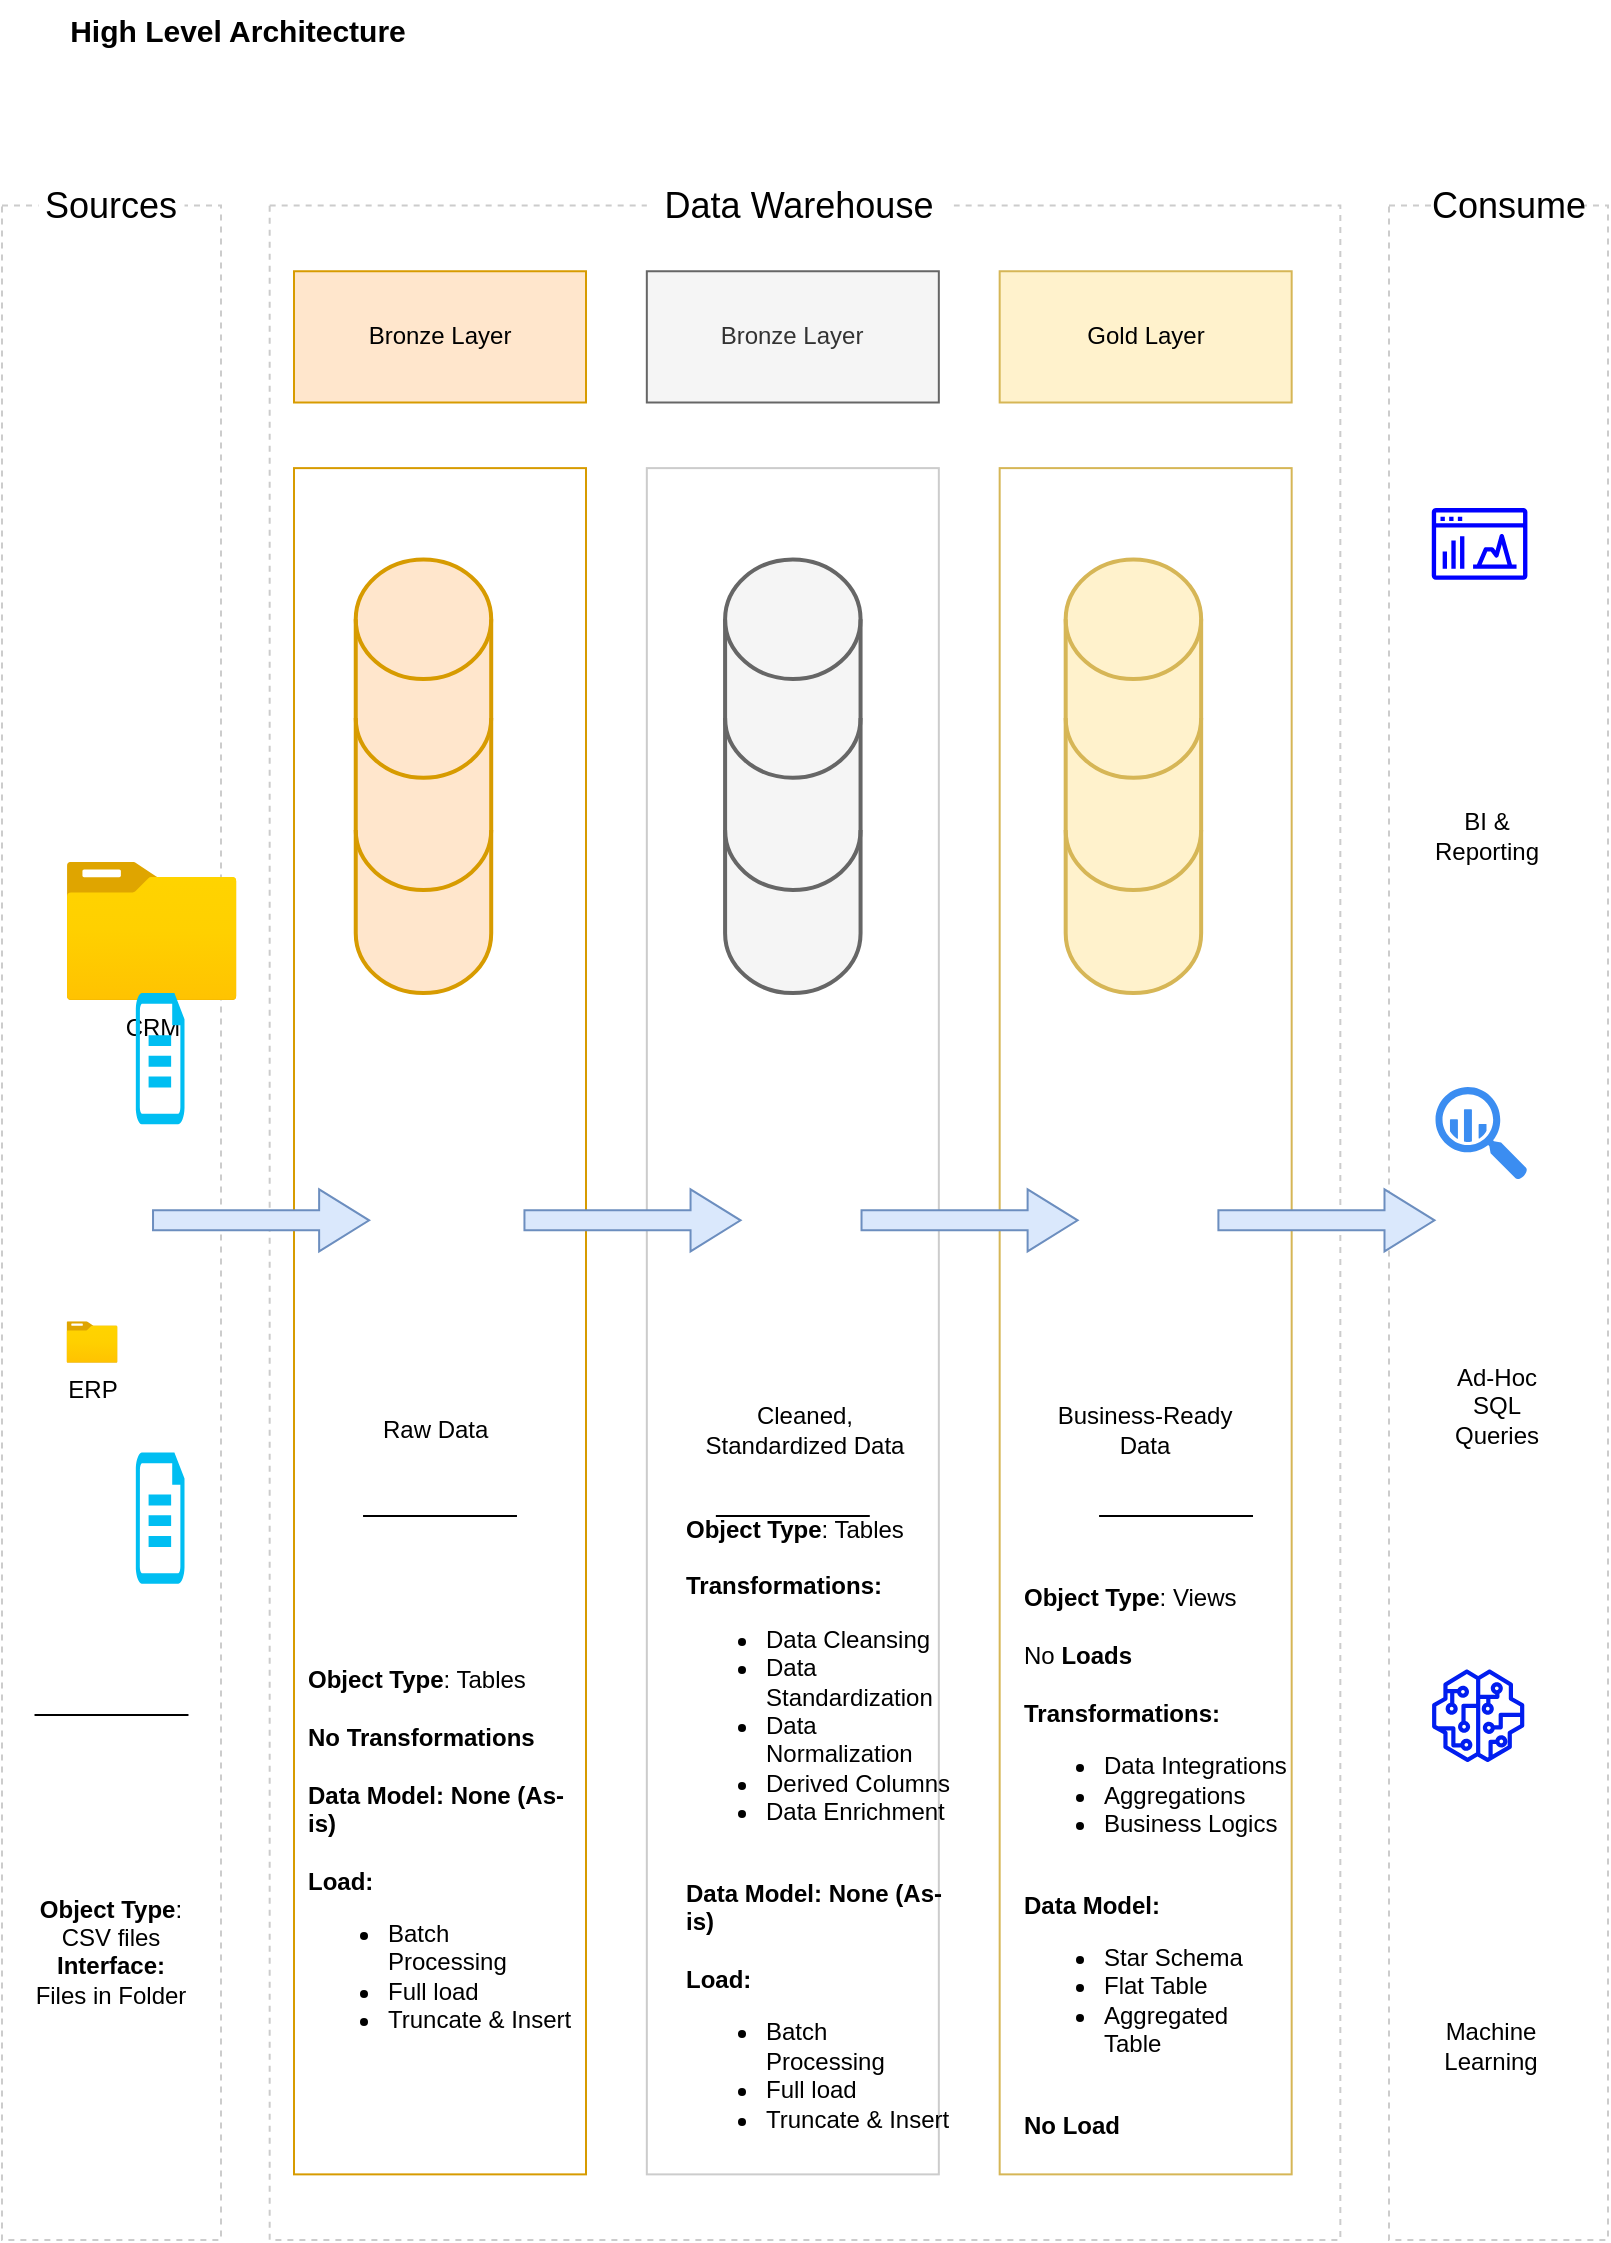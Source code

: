 <mxfile version="26.0.13" pages="2">
  <diagram name="Page-1" id="F-HoMVkHEqDCR95GHNdZ">
    <mxGraphModel dx="954" dy="605" grid="1" gridSize="10" guides="1" tooltips="1" connect="1" arrows="1" fold="1" page="1" pageScale="1" pageWidth="827" pageHeight="1169" math="0" shadow="0">
      <root>
        <mxCell id="0" />
        <mxCell id="1" parent="0" />
        <mxCell id="s8z5biefDG6QMYXTwjKH-2" value="&lt;b&gt;&lt;font style=&quot;font-size: 15px;&quot;&gt;High Level Architecture&lt;/font&gt;&lt;/b&gt;" style="text;html=1;align=center;verticalAlign=middle;whiteSpace=wrap;rounded=0;" parent="1" vertex="1">
          <mxGeometry x="45" y="10" width="180" height="30" as="geometry" />
        </mxCell>
        <mxCell id="s8z5biefDG6QMYXTwjKH-29" value="" style="group" parent="1" vertex="1" connectable="0">
          <mxGeometry x="17" y="80" width="803" height="1050" as="geometry" />
        </mxCell>
        <mxCell id="s8z5biefDG6QMYXTwjKH-3" value="" style="rounded=0;whiteSpace=wrap;html=1;fillColor=none;dashed=1;strokeColor=#CCCCCC;movable=1;resizable=1;rotatable=1;deletable=1;editable=1;locked=0;connectable=1;" parent="s8z5biefDG6QMYXTwjKH-29" vertex="1">
          <mxGeometry y="32.812" width="109.5" height="1017.188" as="geometry" />
        </mxCell>
        <mxCell id="s8z5biefDG6QMYXTwjKH-4" value="Sources" style="rounded=0;whiteSpace=wrap;html=1;fillColor=default;strokeColor=none;movable=1;resizable=1;rotatable=1;deletable=1;editable=1;locked=0;connectable=1;fontSize=18;" parent="s8z5biefDG6QMYXTwjKH-29" vertex="1">
          <mxGeometry x="18.25" width="73" height="65.625" as="geometry" />
        </mxCell>
        <mxCell id="s8z5biefDG6QMYXTwjKH-5" value="" style="rounded=0;whiteSpace=wrap;html=1;fillColor=none;dashed=1;strokeColor=#CCCCCC;movable=1;resizable=1;rotatable=1;deletable=1;editable=1;locked=0;connectable=1;" parent="s8z5biefDG6QMYXTwjKH-29" vertex="1">
          <mxGeometry x="133.833" y="32.812" width="535.333" height="1017.188" as="geometry" />
        </mxCell>
        <mxCell id="s8z5biefDG6QMYXTwjKH-6" value="Data Warehouse" style="rounded=0;whiteSpace=wrap;html=1;fillColor=default;strokeColor=none;movable=1;resizable=1;rotatable=1;deletable=1;editable=1;locked=0;connectable=1;fontSize=18;" parent="s8z5biefDG6QMYXTwjKH-29" vertex="1">
          <mxGeometry x="322.419" width="153.432" height="65.625" as="geometry" />
        </mxCell>
        <mxCell id="s8z5biefDG6QMYXTwjKH-11" value="" style="rounded=0;whiteSpace=wrap;html=1;fillColor=none;dashed=1;strokeColor=#CCCCCC;movable=1;resizable=1;rotatable=1;deletable=1;editable=1;locked=0;connectable=1;" parent="s8z5biefDG6QMYXTwjKH-29" vertex="1">
          <mxGeometry x="693.5" y="32.812" width="109.5" height="1017.188" as="geometry" />
        </mxCell>
        <mxCell id="s8z5biefDG6QMYXTwjKH-12" value="Consume" style="rounded=0;whiteSpace=wrap;html=1;fillColor=default;strokeColor=none;movable=1;resizable=1;rotatable=1;deletable=1;editable=1;locked=0;connectable=1;fontSize=18;" parent="s8z5biefDG6QMYXTwjKH-29" vertex="1">
          <mxGeometry x="716.754" width="73" height="65.625" as="geometry" />
        </mxCell>
        <mxCell id="s8z5biefDG6QMYXTwjKH-13" value="Bronze Layer" style="rounded=0;whiteSpace=wrap;html=1;fillColor=#ffe6cc;strokeColor=#d79b00;movable=1;resizable=1;rotatable=1;deletable=1;editable=1;locked=0;connectable=1;" parent="s8z5biefDG6QMYXTwjKH-29" vertex="1">
          <mxGeometry x="146" y="65.625" width="146" height="65.625" as="geometry" />
        </mxCell>
        <mxCell id="s8z5biefDG6QMYXTwjKH-14" value="" style="rounded=0;whiteSpace=wrap;html=1;fillColor=none;strokeColor=#d79b00;movable=1;resizable=1;rotatable=1;deletable=1;editable=1;locked=0;connectable=1;" parent="s8z5biefDG6QMYXTwjKH-29" vertex="1">
          <mxGeometry x="146" y="164.062" width="146" height="853.125" as="geometry" />
        </mxCell>
        <mxCell id="s8z5biefDG6QMYXTwjKH-15" value="Bronze Layer" style="rounded=0;whiteSpace=wrap;html=1;fillColor=#f5f5f5;strokeColor=#666666;fontColor=#333333;movable=1;resizable=1;rotatable=1;deletable=1;editable=1;locked=0;connectable=1;" parent="s8z5biefDG6QMYXTwjKH-29" vertex="1">
          <mxGeometry x="322.417" y="65.625" width="146" height="65.625" as="geometry" />
        </mxCell>
        <mxCell id="s8z5biefDG6QMYXTwjKH-16" value="" style="rounded=0;whiteSpace=wrap;html=1;fillColor=none;strokeColor=light-dark(#CCCCCC,#959595);fontColor=#333333;movable=1;resizable=1;rotatable=1;deletable=1;editable=1;locked=0;connectable=1;" parent="s8z5biefDG6QMYXTwjKH-29" vertex="1">
          <mxGeometry x="322.417" y="164.062" width="146" height="853.125" as="geometry" />
        </mxCell>
        <mxCell id="s8z5biefDG6QMYXTwjKH-17" value="Gold Layer" style="rounded=0;whiteSpace=wrap;html=1;fillColor=#fff2cc;strokeColor=#d6b656;movable=1;resizable=1;rotatable=1;deletable=1;editable=1;locked=0;connectable=1;" parent="s8z5biefDG6QMYXTwjKH-29" vertex="1">
          <mxGeometry x="498.833" y="65.625" width="146" height="65.625" as="geometry" />
        </mxCell>
        <mxCell id="s8z5biefDG6QMYXTwjKH-18" value="" style="rounded=0;whiteSpace=wrap;html=1;fillColor=none;strokeColor=#d6b656;movable=1;resizable=1;rotatable=1;deletable=1;editable=1;locked=0;connectable=1;" parent="s8z5biefDG6QMYXTwjKH-29" vertex="1">
          <mxGeometry x="498.833" y="164.062" width="146" height="853.125" as="geometry" />
        </mxCell>
        <mxCell id="s8z5biefDG6QMYXTwjKH-19" value="CRM" style="image;aspect=fixed;html=1;points=[];align=center;fontSize=12;image=img/lib/azure2/general/Folder_Blank.svg;movable=1;resizable=1;rotatable=1;deletable=1;editable=1;locked=0;connectable=1;" parent="s8z5biefDG6QMYXTwjKH-29" vertex="1">
          <mxGeometry x="32.27" y="360.94" width="85.09" height="69.06" as="geometry" />
        </mxCell>
        <mxCell id="s8z5biefDG6QMYXTwjKH-20" value="" style="verticalLabelPosition=bottom;html=1;verticalAlign=top;align=center;strokeColor=none;fillColor=#00BEF2;shape=mxgraph.azure.cloud_services_configuration_file;pointerEvents=1;movable=1;resizable=1;rotatable=1;deletable=1;editable=1;locked=0;connectable=1;" parent="s8z5biefDG6QMYXTwjKH-29" vertex="1">
          <mxGeometry x="66.917" y="426.562" width="24.333" height="65.625" as="geometry" />
        </mxCell>
        <mxCell id="s8z5biefDG6QMYXTwjKH-22" value="ERP" style="image;aspect=fixed;html=1;points=[];align=center;fontSize=12;image=img/lib/azure2/general/Folder_Blank.svg;movable=1;resizable=1;rotatable=1;deletable=1;editable=1;locked=0;connectable=1;" parent="s8z5biefDG6QMYXTwjKH-29" vertex="1">
          <mxGeometry x="32.266" y="590.625" width="25.503" height="20.7" as="geometry" />
        </mxCell>
        <mxCell id="s8z5biefDG6QMYXTwjKH-23" value="" style="verticalLabelPosition=bottom;html=1;verticalAlign=top;align=center;strokeColor=none;fillColor=#00BEF2;shape=mxgraph.azure.cloud_services_configuration_file;pointerEvents=1;movable=1;resizable=1;rotatable=1;deletable=1;editable=1;locked=0;connectable=1;" parent="s8z5biefDG6QMYXTwjKH-29" vertex="1">
          <mxGeometry x="66.917" y="656.25" width="24.333" height="65.625" as="geometry" />
        </mxCell>
        <mxCell id="s8z5biefDG6QMYXTwjKH-24" value="" style="endArrow=none;html=1;rounded=0;fontSize=12;startSize=8;endSize=8;curved=1;movable=1;resizable=1;rotatable=1;deletable=1;editable=1;locked=0;connectable=1;" parent="s8z5biefDG6QMYXTwjKH-29" edge="1">
          <mxGeometry width="50" height="50" relative="1" as="geometry">
            <mxPoint x="16.267" y="787.5" as="sourcePoint" />
            <mxPoint x="93.233" y="787.5" as="targetPoint" />
          </mxGeometry>
        </mxCell>
        <mxCell id="s8z5biefDG6QMYXTwjKH-28" value="&lt;b&gt;Object Type&lt;/b&gt;: CSV files&lt;br&gt;&lt;b&gt;Interface:&lt;/b&gt; &lt;br&gt;Files in Folder&lt;br&gt;&lt;div&gt;&lt;br&gt;&lt;/div&gt;" style="text;html=1;align=center;verticalAlign=middle;whiteSpace=wrap;rounded=0;movable=1;resizable=1;rotatable=1;deletable=1;editable=1;locked=0;connectable=1;" parent="s8z5biefDG6QMYXTwjKH-29" vertex="1">
          <mxGeometry x="12.164" y="820.312" width="85.168" height="185.938" as="geometry" />
        </mxCell>
        <mxCell id="s8z5biefDG6QMYXTwjKH-32" value="" style="html=1;verticalLabelPosition=bottom;align=center;labelBackgroundColor=#ffffff;verticalAlign=top;strokeWidth=2;strokeColor=#d6b656;shadow=0;dashed=0;shape=mxgraph.ios7.icons.data;fillColor=#fff2cc;" parent="s8z5biefDG6QMYXTwjKH-29" vertex="1">
          <mxGeometry x="531.841" y="209.703" width="67.734" height="216.859" as="geometry" />
        </mxCell>
        <mxCell id="s8z5biefDG6QMYXTwjKH-35" value="" style="shape=flexArrow;endArrow=classic;html=1;rounded=0;fontSize=12;startSize=8;endSize=8;curved=1;fillColor=#dae8fc;strokeColor=#6c8ebf;" parent="s8z5biefDG6QMYXTwjKH-29" edge="1">
          <mxGeometry width="50" height="50" relative="1" as="geometry">
            <mxPoint x="75.016" y="540.181" as="sourcePoint" />
            <mxPoint x="184.065" y="540.181" as="targetPoint" />
          </mxGeometry>
        </mxCell>
        <mxCell id="s8z5biefDG6QMYXTwjKH-36" value="" style="shape=flexArrow;endArrow=classic;html=1;rounded=0;fontSize=12;startSize=8;endSize=8;curved=1;fillColor=#dae8fc;strokeColor=#6c8ebf;" parent="s8z5biefDG6QMYXTwjKH-29" edge="1">
          <mxGeometry width="50" height="50" relative="1" as="geometry">
            <mxPoint x="260.727" y="540.181" as="sourcePoint" />
            <mxPoint x="369.777" y="540.181" as="targetPoint" />
          </mxGeometry>
        </mxCell>
        <mxCell id="s8z5biefDG6QMYXTwjKH-37" value="" style="shape=flexArrow;endArrow=classic;html=1;rounded=0;fontSize=12;startSize=8;endSize=8;curved=1;fillColor=#dae8fc;strokeColor=#6c8ebf;" parent="s8z5biefDG6QMYXTwjKH-29" edge="1">
          <mxGeometry width="50" height="50" relative="1" as="geometry">
            <mxPoint x="429.258" y="540.181" as="sourcePoint" />
            <mxPoint x="538.307" y="540.181" as="targetPoint" />
          </mxGeometry>
        </mxCell>
        <mxCell id="s8z5biefDG6QMYXTwjKH-38" value="" style="shape=flexArrow;endArrow=classic;html=1;rounded=0;fontSize=12;startSize=8;endSize=8;curved=1;fillColor=#dae8fc;strokeColor=#6c8ebf;" parent="s8z5biefDG6QMYXTwjKH-29" edge="1">
          <mxGeometry width="50" height="50" relative="1" as="geometry">
            <mxPoint x="607.702" y="540.181" as="sourcePoint" />
            <mxPoint x="716.752" y="540.181" as="targetPoint" />
          </mxGeometry>
        </mxCell>
        <mxCell id="s8z5biefDG6QMYXTwjKH-39" value="Raw Data&amp;nbsp;" style="text;html=1;align=center;verticalAlign=middle;whiteSpace=wrap;rounded=0;" parent="s8z5biefDG6QMYXTwjKH-29" vertex="1">
          <mxGeometry x="189.26" y="612.5" width="59.481" height="65.625" as="geometry" />
        </mxCell>
        <mxCell id="s8z5biefDG6QMYXTwjKH-40" value="Cleaned, Standardized Data" style="text;html=1;align=center;verticalAlign=middle;whiteSpace=wrap;rounded=0;" parent="s8z5biefDG6QMYXTwjKH-29" vertex="1">
          <mxGeometry x="346.975" y="612.5" width="109.049" height="65.625" as="geometry" />
        </mxCell>
        <mxCell id="s8z5biefDG6QMYXTwjKH-41" value="Business-Ready Data" style="text;html=1;align=center;verticalAlign=middle;whiteSpace=wrap;rounded=0;" parent="s8z5biefDG6QMYXTwjKH-29" vertex="1">
          <mxGeometry x="517.31" y="612.5" width="109.049" height="65.625" as="geometry" />
        </mxCell>
        <mxCell id="s8z5biefDG6QMYXTwjKH-42" value="" style="endArrow=none;html=1;rounded=0;fontSize=12;startSize=8;endSize=8;curved=1;movable=1;resizable=1;rotatable=1;deletable=1;editable=1;locked=0;connectable=1;" parent="s8z5biefDG6QMYXTwjKH-29" edge="1">
          <mxGeometry width="50" height="50" relative="1" as="geometry">
            <mxPoint x="180.521" y="688.024" as="sourcePoint" />
            <mxPoint x="257.488" y="688.024" as="targetPoint" />
          </mxGeometry>
        </mxCell>
        <mxCell id="s8z5biefDG6QMYXTwjKH-43" value="" style="endArrow=none;html=1;rounded=0;fontSize=12;startSize=8;endSize=8;curved=1;movable=1;resizable=1;rotatable=1;deletable=1;editable=1;locked=0;connectable=1;" parent="s8z5biefDG6QMYXTwjKH-29" edge="1">
          <mxGeometry width="50" height="50" relative="1" as="geometry">
            <mxPoint x="356.931" y="688.024" as="sourcePoint" />
            <mxPoint x="433.897" y="688.024" as="targetPoint" />
          </mxGeometry>
        </mxCell>
        <mxCell id="s8z5biefDG6QMYXTwjKH-44" value="" style="endArrow=none;html=1;rounded=0;fontSize=12;startSize=8;endSize=8;curved=1;movable=1;resizable=1;rotatable=1;deletable=1;editable=1;locked=0;connectable=1;" parent="s8z5biefDG6QMYXTwjKH-29" edge="1">
          <mxGeometry width="50" height="50" relative="1" as="geometry">
            <mxPoint x="548.54" y="688.024" as="sourcePoint" />
            <mxPoint x="625.506" y="688.024" as="targetPoint" />
          </mxGeometry>
        </mxCell>
        <mxCell id="s8z5biefDG6QMYXTwjKH-45" value="&lt;div style=&quot;text-align: left;&quot;&gt;&lt;div&gt;&lt;b style=&quot;background-color: transparent; color: light-dark(rgb(0, 0, 0), rgb(255, 255, 255));&quot;&gt;Object Type&lt;/b&gt;&lt;span style=&quot;background-color: transparent; color: light-dark(rgb(0, 0, 0), rgb(255, 255, 255));&quot;&gt;: Tables&lt;br&gt;&lt;br&gt;&lt;b&gt;No Transformations&lt;br&gt;&lt;br&gt;Data Model: None (As-is)&lt;/b&gt;&lt;/span&gt;&lt;/div&gt;&lt;div&gt;&lt;span style=&quot;background-color: transparent; color: light-dark(rgb(0, 0, 0), rgb(255, 255, 255));&quot;&gt;&lt;b&gt;&lt;br&gt;Load:&lt;br&gt;&lt;/b&gt;&lt;/span&gt;&lt;/div&gt;&lt;ul&gt;&lt;li&gt;&lt;span style=&quot;background-color: transparent; color: light-dark(rgb(0, 0, 0), rgb(255, 255, 255)); text-align: center;&quot;&gt;Batch Processing&lt;/span&gt;&lt;/li&gt;&lt;li&gt;&lt;span style=&quot;background-color: transparent;&quot;&gt;Full load&lt;/span&gt;&lt;/li&gt;&lt;li&gt;&lt;span style=&quot;background-color: transparent;&quot;&gt;Truncate &amp;amp; Insert&lt;/span&gt;&lt;/li&gt;&lt;/ul&gt;&lt;div&gt;&lt;br style=&quot;text-align: center;&quot;&gt;&lt;/div&gt;&lt;/div&gt;" style="text;html=1;align=center;verticalAlign=middle;whiteSpace=wrap;rounded=0;movable=1;resizable=1;rotatable=1;deletable=1;editable=1;locked=0;connectable=1;" parent="s8z5biefDG6QMYXTwjKH-29" vertex="1">
          <mxGeometry x="151.615" y="743.754" width="134.778" height="249.181" as="geometry" />
        </mxCell>
        <mxCell id="s8z5biefDG6QMYXTwjKH-113" value="&lt;div style=&quot;text-align: left;&quot;&gt;&lt;div&gt;&lt;b style=&quot;background-color: transparent; color: light-dark(rgb(0, 0, 0), rgb(255, 255, 255));&quot;&gt;Object Type&lt;/b&gt;&lt;span style=&quot;background-color: transparent; color: light-dark(rgb(0, 0, 0), rgb(255, 255, 255));&quot;&gt;: Tables&lt;br&gt;&lt;br&gt;&lt;/span&gt;&lt;span style=&quot;background-color: transparent; color: light-dark(rgb(0, 0, 0), rgb(255, 255, 255));&quot;&gt;&lt;b&gt;Transformations:&lt;/b&gt;&lt;br&gt;&lt;ul style=&quot;&quot;&gt;&lt;li style=&quot;&quot;&gt;Data Cleansing&lt;br&gt;&lt;/li&gt;&lt;li style=&quot;&quot;&gt;Data Standardization&lt;/li&gt;&lt;li style=&quot;&quot;&gt;Data Normalization&lt;/li&gt;&lt;li style=&quot;&quot;&gt;Derived Columns&lt;/li&gt;&lt;li style=&quot;&quot;&gt;Data Enrichment&lt;/li&gt;&lt;/ul&gt;&lt;/span&gt;&lt;span style=&quot;background-color: transparent; color: light-dark(rgb(0, 0, 0), rgb(255, 255, 255));&quot;&gt;&lt;b&gt;&lt;br&gt;Data Model: None (As-is)&lt;/b&gt;&lt;/span&gt;&lt;/div&gt;&lt;div&gt;&lt;span style=&quot;background-color: transparent; color: light-dark(rgb(0, 0, 0), rgb(255, 255, 255));&quot;&gt;&lt;b&gt;&lt;br&gt;Load:&lt;br&gt;&lt;/b&gt;&lt;/span&gt;&lt;/div&gt;&lt;ul&gt;&lt;li&gt;&lt;span style=&quot;background-color: transparent; color: light-dark(rgb(0, 0, 0), rgb(255, 255, 255)); text-align: center;&quot;&gt;Batch Processing&lt;/span&gt;&lt;/li&gt;&lt;li&gt;&lt;span style=&quot;background-color: transparent;&quot;&gt;Full load&lt;/span&gt;&lt;/li&gt;&lt;li&gt;&lt;span style=&quot;background-color: transparent;&quot;&gt;Truncate &amp;amp; Insert&lt;/span&gt;&lt;/li&gt;&lt;/ul&gt;&lt;div&gt;&lt;br style=&quot;text-align: center;&quot;&gt;&lt;/div&gt;&lt;/div&gt;" style="text;html=1;align=center;verticalAlign=middle;whiteSpace=wrap;rounded=0;movable=1;resizable=1;rotatable=1;deletable=1;editable=1;locked=0;connectable=1;" parent="s8z5biefDG6QMYXTwjKH-29" vertex="1">
          <mxGeometry x="341.075" y="730.435" width="134.778" height="249.181" as="geometry" />
        </mxCell>
        <mxCell id="s8z5biefDG6QMYXTwjKH-114" value="&lt;div style=&quot;text-align: left;&quot;&gt;&lt;div&gt;&lt;b style=&quot;background-color: transparent; color: light-dark(rgb(0, 0, 0), rgb(255, 255, 255));&quot;&gt;Object Type&lt;/b&gt;&lt;span style=&quot;background-color: transparent; color: light-dark(rgb(0, 0, 0), rgb(255, 255, 255));&quot;&gt;: Views&lt;br&gt;&lt;br&gt;No &lt;b&gt;Loads&lt;/b&gt;&lt;br&gt;&lt;br&gt;&lt;b&gt;Transformations:&lt;/b&gt;&lt;/span&gt;&lt;div&gt;&lt;ul&gt;&lt;li&gt;Data Integrations&lt;/li&gt;&lt;li&gt;&lt;span style=&quot;background-color: transparent; color: light-dark(rgb(0, 0, 0), rgb(255, 255, 255));&quot;&gt;Aggregations&lt;/span&gt;&lt;/li&gt;&lt;li&gt;&lt;span style=&quot;background-color: transparent; color: light-dark(rgb(0, 0, 0), rgb(255, 255, 255));&quot;&gt;Business Logics&lt;/span&gt;&lt;/li&gt;&lt;/ul&gt;&lt;/div&gt;&lt;span style=&quot;background-color: transparent; color: light-dark(rgb(0, 0, 0), rgb(255, 255, 255));&quot;&gt;&lt;br&gt;&lt;b&gt;Data Model:&amp;nbsp;&lt;/b&gt;&lt;br&gt;&lt;ul style=&quot;&quot;&gt;&lt;li style=&quot;&quot;&gt;Star Schema&lt;/li&gt;&lt;li style=&quot;&quot;&gt;Flat Table&lt;/li&gt;&lt;li style=&quot;&quot;&gt;Aggregated Table&lt;/li&gt;&lt;/ul&gt;&lt;/span&gt;&lt;b style=&quot;background-color: transparent; color: light-dark(rgb(0, 0, 0), rgb(255, 255, 255));&quot;&gt;&lt;br&gt;No Load&lt;/b&gt;&lt;/div&gt;&lt;div&gt;&lt;br style=&quot;text-align: center;&quot;&gt;&lt;/div&gt;&lt;/div&gt;" style="text;html=1;align=center;verticalAlign=middle;whiteSpace=wrap;rounded=0;movable=1;resizable=1;rotatable=1;deletable=1;editable=1;locked=0;connectable=1;" parent="s8z5biefDG6QMYXTwjKH-29" vertex="1">
          <mxGeometry x="510.056" y="743.754" width="134.778" height="249.181" as="geometry" />
        </mxCell>
        <mxCell id="s8z5biefDG6QMYXTwjKH-116" value="" style="sketch=0;html=1;aspect=fixed;strokeColor=none;shadow=0;fillColor=#3B8DF1;verticalAlign=top;labelPosition=center;verticalLabelPosition=bottom;shape=mxgraph.gcp2.big_query" parent="s8z5biefDG6QMYXTwjKH-29" vertex="1">
          <mxGeometry x="716.753" y="473.527" width="45.97" height="46.435" as="geometry" />
        </mxCell>
        <mxCell id="s8z5biefDG6QMYXTwjKH-117" value="" style="sketch=0;outlineConnect=0;fontColor=#232F3E;gradientColor=none;fillColor=light-dark(#011def, #0e9d86);strokeColor=none;dashed=0;verticalLabelPosition=bottom;verticalAlign=top;align=center;html=1;fontSize=12;fontStyle=0;aspect=fixed;pointerEvents=1;shape=mxgraph.aws4.sagemaker_model;" parent="s8z5biefDG6QMYXTwjKH-29" vertex="1">
          <mxGeometry x="714.873" y="764.674" width="46.435" height="46.435" as="geometry" />
        </mxCell>
        <mxCell id="s8z5biefDG6QMYXTwjKH-118" value="Ad-Hoc&lt;br&gt;SQL Queries" style="text;html=1;align=center;verticalAlign=middle;whiteSpace=wrap;rounded=0;" parent="s8z5biefDG6QMYXTwjKH-29" vertex="1">
          <mxGeometry x="719.526" y="592.873" width="55.464" height="79.891" as="geometry" />
        </mxCell>
        <mxCell id="s8z5biefDG6QMYXTwjKH-119" value="Machine Learning" style="text;html=1;align=center;verticalAlign=middle;whiteSpace=wrap;rounded=0;" parent="s8z5biefDG6QMYXTwjKH-29" vertex="1">
          <mxGeometry x="716.753" y="913.043" width="55.464" height="79.891" as="geometry" />
        </mxCell>
        <mxCell id="s8z5biefDG6QMYXTwjKH-120" value="" style="sketch=0;outlineConnect=0;fillColor=#0000FF;strokeColor=#0000FF;dashed=0;verticalLabelPosition=bottom;verticalAlign=top;align=center;html=1;fontSize=12;fontStyle=0;aspect=fixed;pointerEvents=1;shape=mxgraph.aws4.opensearch_dashboards;" parent="s8z5biefDG6QMYXTwjKH-29" vertex="1">
          <mxGeometry x="714.873" y="183.853" width="47.828" height="36.177" as="geometry" />
        </mxCell>
        <mxCell id="s8z5biefDG6QMYXTwjKH-121" value="BI &amp;amp; Reporting" style="text;html=1;align=center;verticalAlign=middle;whiteSpace=wrap;rounded=0;" parent="s8z5biefDG6QMYXTwjKH-29" vertex="1">
          <mxGeometry x="714.873" y="308.152" width="55.464" height="79.891" as="geometry" />
        </mxCell>
        <mxCell id="s8z5biefDG6QMYXTwjKH-122" value="" style="html=1;verticalLabelPosition=bottom;align=center;labelBackgroundColor=#ffffff;verticalAlign=top;strokeWidth=2;strokeColor=#666666;shadow=0;dashed=0;shape=mxgraph.ios7.icons.data;fillColor=#f5f5f5;fontColor=#333333;" parent="s8z5biefDG6QMYXTwjKH-29" vertex="1">
          <mxGeometry x="361.547" y="209.703" width="67.734" height="216.859" as="geometry" />
        </mxCell>
        <mxCell id="s8z5biefDG6QMYXTwjKH-165" value="" style="html=1;verticalLabelPosition=bottom;align=center;labelBackgroundColor=#ffffff;verticalAlign=top;strokeWidth=2;strokeColor=#d79b00;shadow=0;dashed=0;shape=mxgraph.ios7.icons.data;fillColor=#ffe6cc;" parent="s8z5biefDG6QMYXTwjKH-29" vertex="1">
          <mxGeometry x="176.87" y="209.703" width="67.734" height="216.859" as="geometry" />
        </mxCell>
      </root>
    </mxGraphModel>
  </diagram>
  <diagram id="vmH_kFTm8W_m170rdrZO" name="Page-2">
    <mxGraphModel dx="954" dy="1005" grid="1" gridSize="10" guides="1" tooltips="1" connect="1" arrows="1" fold="1" page="0" pageScale="1" pageWidth="827" pageHeight="1169" math="0" shadow="0">
      <root>
        <mxCell id="0" />
        <mxCell id="1" parent="0" />
        <mxCell id="HAjjA8nVJgZdTjYWs5Xh-2" value="" style="shape=image;verticalLabelPosition=bottom;labelBackgroundColor=default;verticalAlign=top;aspect=fixed;imageAspect=0;image=https://substackcdn.com/image/fetch/w_1456,c_limit,f_auto,q_auto:good,fl_progressive:steep/https%3A%2F%2Fsubstack-post-media.s3.amazonaws.com%2Fpublic%2Fimages%2Fa52879f6-c619-4f9b-83a9-1119989faf0c_2741x1385.png;" parent="1" vertex="1">
          <mxGeometry x="70" y="-80" width="1200" height="607" as="geometry" />
        </mxCell>
        <mxCell id="HAjjA8nVJgZdTjYWs5Xh-8" value="" style="shape=image;html=1;verticalAlign=top;verticalLabelPosition=bottom;labelBackgroundColor=#ffffff;imageAspect=0;aspect=fixed;image=https://cdn3.iconfinder.com/data/icons/drifting/Me.png;imageBackground=default;" parent="1" vertex="1">
          <mxGeometry x="296" y="-90" width="64" height="64" as="geometry" />
        </mxCell>
        <mxCell id="HAjjA8nVJgZdTjYWs5Xh-9" value="My SQL" style="text;html=1;align=center;verticalAlign=middle;whiteSpace=wrap;rounded=0;fillColor=default;" parent="1" vertex="1">
          <mxGeometry x="360" y="-73" width="60" height="30" as="geometry" />
        </mxCell>
      </root>
    </mxGraphModel>
  </diagram>
</mxfile>

